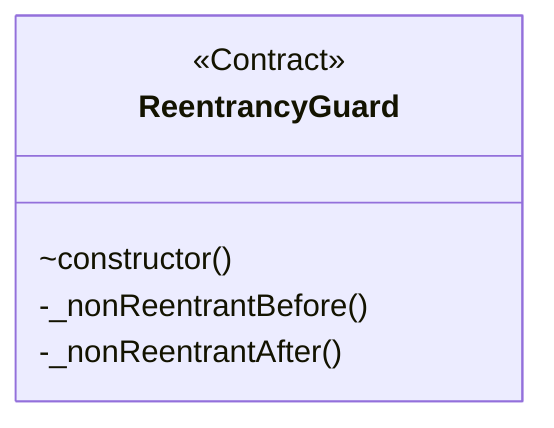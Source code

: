 classDiagram
  %% 888:1952:0
  class ReentrancyGuard {
    <<Contract>>
    ~constructor()
    -_nonReentrantBefore()
    -_nonReentrantAfter()
  }